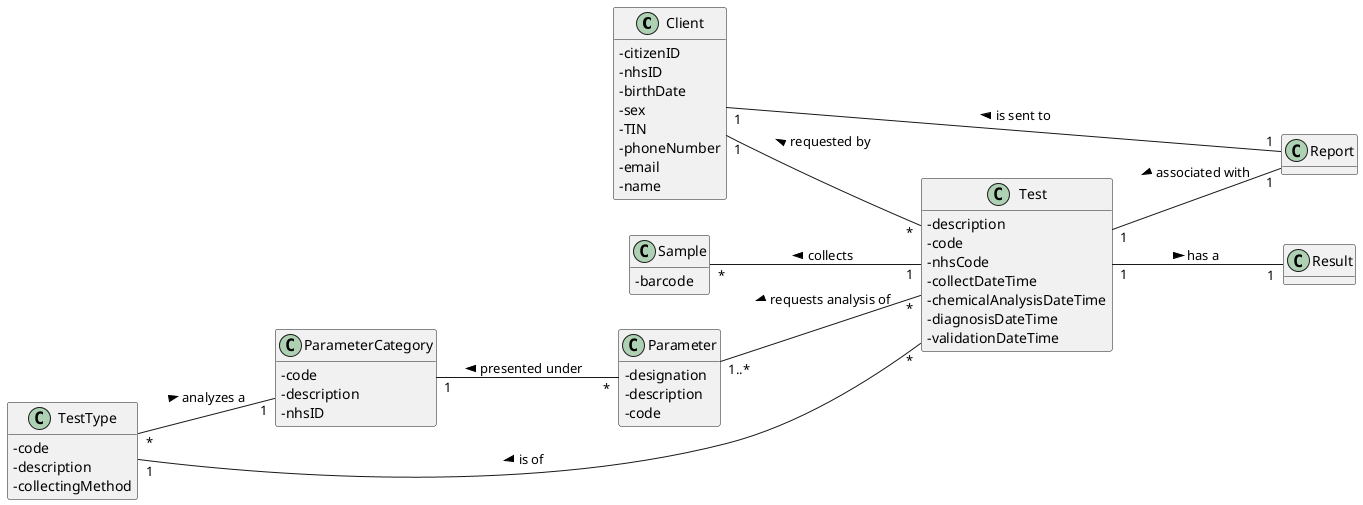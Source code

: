 @startuml

hide methods
skinparam classAttributeIconSize 0
left to right direction

class Client
class Result
class Report
class ParameterCategory
class Parameter
class TestType
class Test
class Sample


Client "1" -- "*" Test : < requested by

Report "1" -- "1" Client : > is sent to

ParameterCategory "1" -- "*" Parameter : < presented under

Parameter "1..*" -- "*" Test : < requests analysis of

TestType "*" -- "1" ParameterCategory : > analyzes a

TestType "1" -- "*" Test: < is of

Test "1" -- "1" Result : > has a

Test "1" -- "1" Report : < associated with

Sample "*" -- "1" Test : < collects

class Client{
-citizenID
-nhsID
-birthDate
-sex
-TIN
-phoneNumber
-email
-name
}

class Result{
}

class Report{
}

class ParameterCategory{
-code
-description
-nhsID
}

class Parameter{
-designation
-description
-code
}

class TestType{
-code
-description
-collectingMethod
}

class Test{
-description
-code
-nhsCode
-collectDateTime
-chemicalAnalysisDateTime
-diagnosisDateTime
-validationDateTime
}

class Sample{
-barcode
}

@enduml